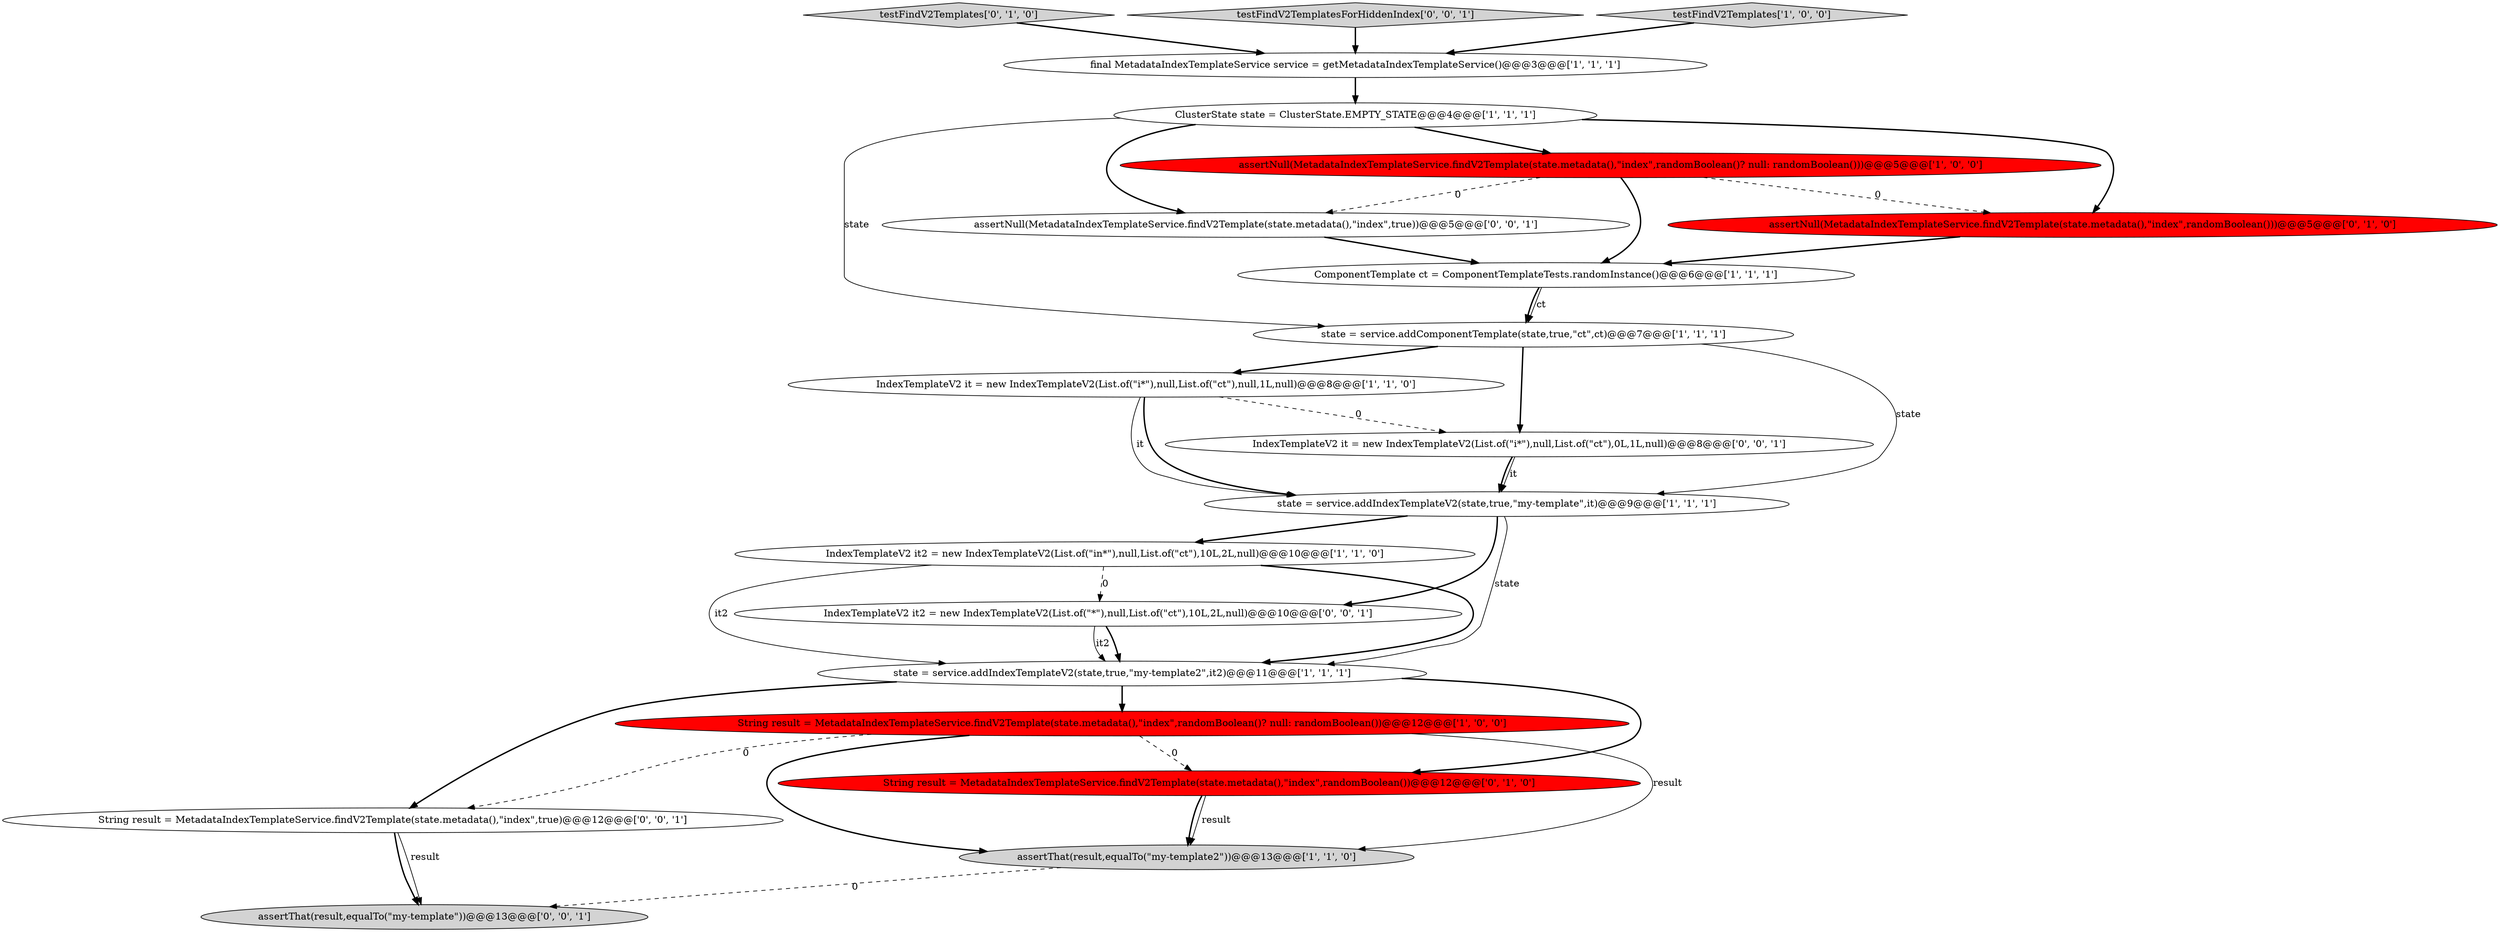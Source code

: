 digraph {
2 [style = filled, label = "IndexTemplateV2 it = new IndexTemplateV2(List.of(\"i*\"),null,List.of(\"ct\"),null,1L,null)@@@8@@@['1', '1', '0']", fillcolor = white, shape = ellipse image = "AAA0AAABBB1BBB"];
11 [style = filled, label = "final MetadataIndexTemplateService service = getMetadataIndexTemplateService()@@@3@@@['1', '1', '1']", fillcolor = white, shape = ellipse image = "AAA0AAABBB1BBB"];
13 [style = filled, label = "testFindV2Templates['0', '1', '0']", fillcolor = lightgray, shape = diamond image = "AAA0AAABBB2BBB"];
12 [style = filled, label = "assertNull(MetadataIndexTemplateService.findV2Template(state.metadata(),\"index\",randomBoolean()))@@@5@@@['0', '1', '0']", fillcolor = red, shape = ellipse image = "AAA1AAABBB2BBB"];
16 [style = filled, label = "testFindV2TemplatesForHiddenIndex['0', '0', '1']", fillcolor = lightgray, shape = diamond image = "AAA0AAABBB3BBB"];
7 [style = filled, label = "ClusterState state = ClusterState.EMPTY_STATE@@@4@@@['1', '1', '1']", fillcolor = white, shape = ellipse image = "AAA0AAABBB1BBB"];
17 [style = filled, label = "assertNull(MetadataIndexTemplateService.findV2Template(state.metadata(),\"index\",true))@@@5@@@['0', '0', '1']", fillcolor = white, shape = ellipse image = "AAA0AAABBB3BBB"];
19 [style = filled, label = "IndexTemplateV2 it = new IndexTemplateV2(List.of(\"i*\"),null,List.of(\"ct\"),0L,1L,null)@@@8@@@['0', '0', '1']", fillcolor = white, shape = ellipse image = "AAA0AAABBB3BBB"];
20 [style = filled, label = "IndexTemplateV2 it2 = new IndexTemplateV2(List.of(\"*\"),null,List.of(\"ct\"),10L,2L,null)@@@10@@@['0', '0', '1']", fillcolor = white, shape = ellipse image = "AAA0AAABBB3BBB"];
6 [style = filled, label = "state = service.addComponentTemplate(state,true,\"ct\",ct)@@@7@@@['1', '1', '1']", fillcolor = white, shape = ellipse image = "AAA0AAABBB1BBB"];
5 [style = filled, label = "IndexTemplateV2 it2 = new IndexTemplateV2(List.of(\"in*\"),null,List.of(\"ct\"),10L,2L,null)@@@10@@@['1', '1', '0']", fillcolor = white, shape = ellipse image = "AAA0AAABBB1BBB"];
8 [style = filled, label = "testFindV2Templates['1', '0', '0']", fillcolor = lightgray, shape = diamond image = "AAA0AAABBB1BBB"];
15 [style = filled, label = "String result = MetadataIndexTemplateService.findV2Template(state.metadata(),\"index\",true)@@@12@@@['0', '0', '1']", fillcolor = white, shape = ellipse image = "AAA0AAABBB3BBB"];
3 [style = filled, label = "state = service.addIndexTemplateV2(state,true,\"my-template\",it)@@@9@@@['1', '1', '1']", fillcolor = white, shape = ellipse image = "AAA0AAABBB1BBB"];
18 [style = filled, label = "assertThat(result,equalTo(\"my-template\"))@@@13@@@['0', '0', '1']", fillcolor = lightgray, shape = ellipse image = "AAA0AAABBB3BBB"];
1 [style = filled, label = "ComponentTemplate ct = ComponentTemplateTests.randomInstance()@@@6@@@['1', '1', '1']", fillcolor = white, shape = ellipse image = "AAA0AAABBB1BBB"];
0 [style = filled, label = "state = service.addIndexTemplateV2(state,true,\"my-template2\",it2)@@@11@@@['1', '1', '1']", fillcolor = white, shape = ellipse image = "AAA0AAABBB1BBB"];
4 [style = filled, label = "assertThat(result,equalTo(\"my-template2\"))@@@13@@@['1', '1', '0']", fillcolor = lightgray, shape = ellipse image = "AAA0AAABBB1BBB"];
10 [style = filled, label = "String result = MetadataIndexTemplateService.findV2Template(state.metadata(),\"index\",randomBoolean()? null: randomBoolean())@@@12@@@['1', '0', '0']", fillcolor = red, shape = ellipse image = "AAA1AAABBB1BBB"];
9 [style = filled, label = "assertNull(MetadataIndexTemplateService.findV2Template(state.metadata(),\"index\",randomBoolean()? null: randomBoolean()))@@@5@@@['1', '0', '0']", fillcolor = red, shape = ellipse image = "AAA1AAABBB1BBB"];
14 [style = filled, label = "String result = MetadataIndexTemplateService.findV2Template(state.metadata(),\"index\",randomBoolean())@@@12@@@['0', '1', '0']", fillcolor = red, shape = ellipse image = "AAA1AAABBB2BBB"];
10->15 [style = dashed, label="0"];
4->18 [style = dashed, label="0"];
5->0 [style = solid, label="it2"];
2->19 [style = dashed, label="0"];
7->17 [style = bold, label=""];
16->11 [style = bold, label=""];
6->3 [style = solid, label="state"];
17->1 [style = bold, label=""];
10->4 [style = solid, label="result"];
14->4 [style = solid, label="result"];
7->12 [style = bold, label=""];
2->3 [style = bold, label=""];
20->0 [style = bold, label=""];
2->3 [style = solid, label="it"];
6->19 [style = bold, label=""];
15->18 [style = solid, label="result"];
12->1 [style = bold, label=""];
13->11 [style = bold, label=""];
15->18 [style = bold, label=""];
0->15 [style = bold, label=""];
20->0 [style = solid, label="it2"];
5->20 [style = dashed, label="0"];
6->2 [style = bold, label=""];
7->9 [style = bold, label=""];
3->5 [style = bold, label=""];
0->10 [style = bold, label=""];
1->6 [style = bold, label=""];
0->14 [style = bold, label=""];
3->20 [style = bold, label=""];
1->6 [style = solid, label="ct"];
5->0 [style = bold, label=""];
3->0 [style = solid, label="state"];
9->17 [style = dashed, label="0"];
7->6 [style = solid, label="state"];
10->4 [style = bold, label=""];
19->3 [style = solid, label="it"];
9->12 [style = dashed, label="0"];
9->1 [style = bold, label=""];
8->11 [style = bold, label=""];
19->3 [style = bold, label=""];
10->14 [style = dashed, label="0"];
11->7 [style = bold, label=""];
14->4 [style = bold, label=""];
}
